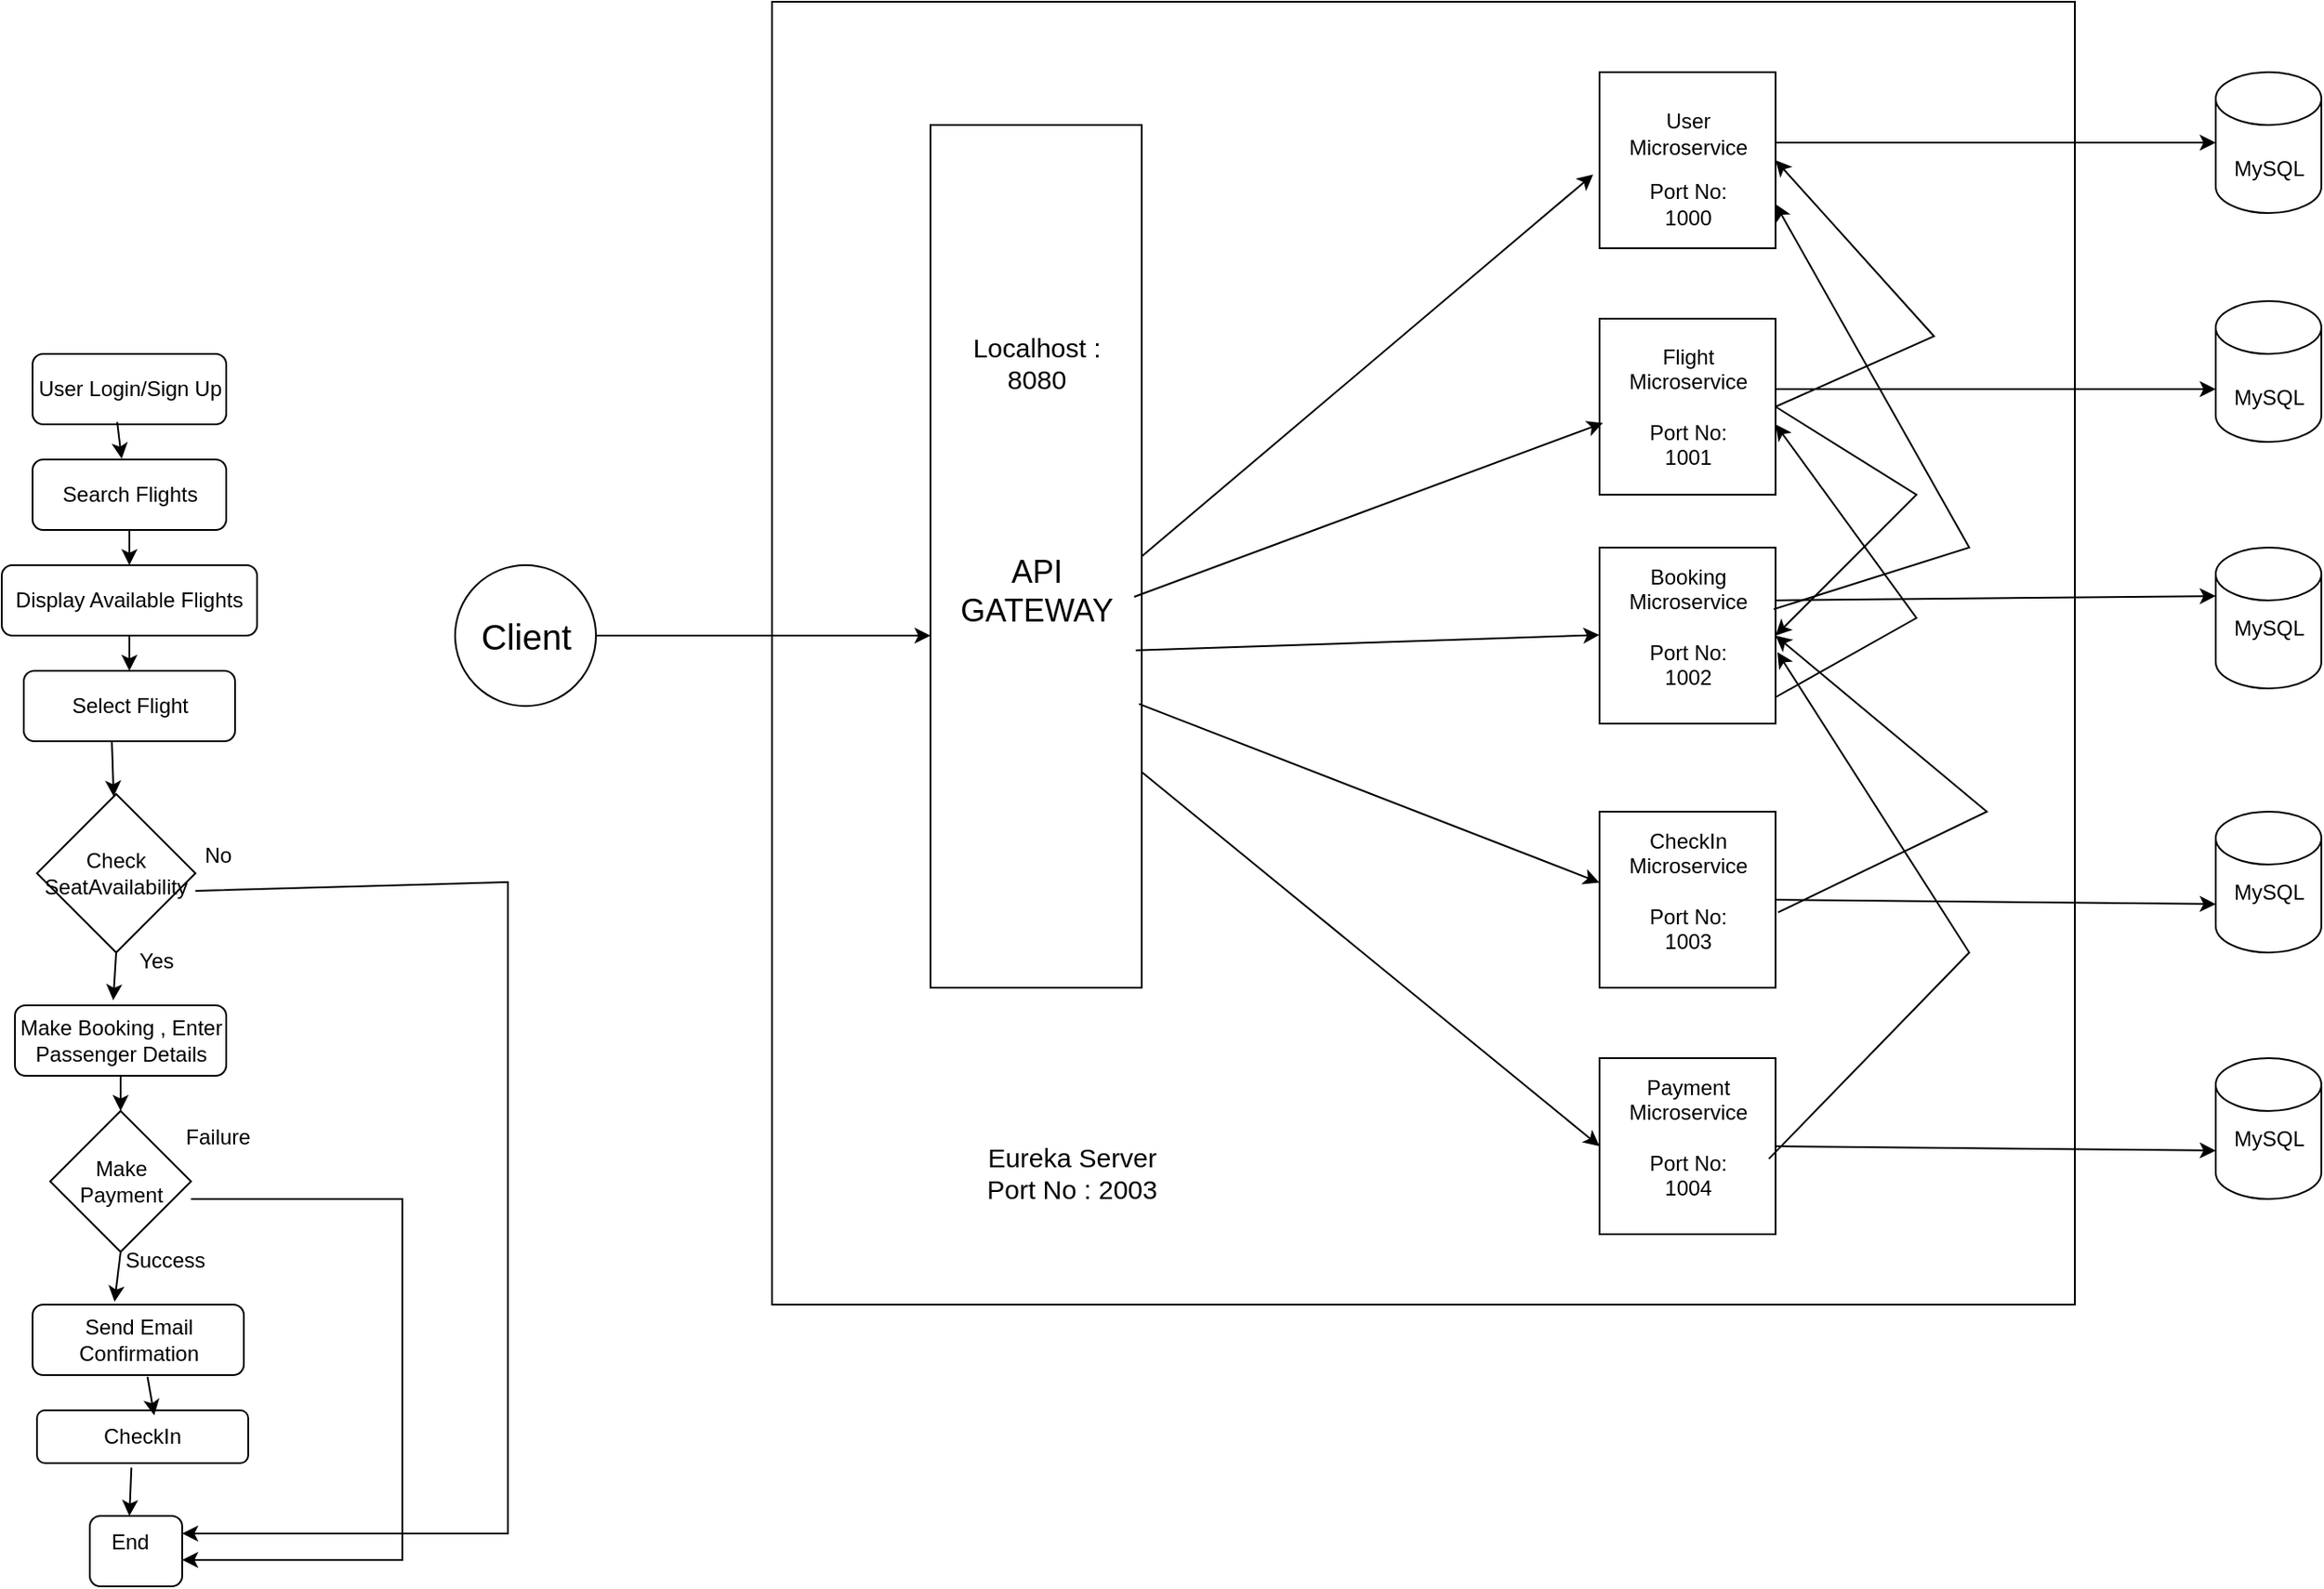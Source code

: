 <mxfile version="27.0.9">
  <diagram name="Page-1" id="wIgtUZmJHa7CB0DvbXGk">
    <mxGraphModel dx="1830" dy="753" grid="1" gridSize="10" guides="1" tooltips="1" connect="1" arrows="1" fold="1" page="1" pageScale="1" pageWidth="827" pageHeight="1169" math="0" shadow="0">
      <root>
        <mxCell id="0" />
        <mxCell id="1" parent="0" />
        <mxCell id="Rg_IubqubE7bZwcEnkzU-1" value="" style="rounded=1;whiteSpace=wrap;html=1;" parent="1" vertex="1">
          <mxGeometry x="370" y="1520" width="52.5" height="40" as="geometry" />
        </mxCell>
        <mxCell id="Rg_IubqubE7bZwcEnkzU-2" value="Search Flights" style="rounded=1;whiteSpace=wrap;html=1;" parent="1" vertex="1">
          <mxGeometry x="337.5" y="920" width="110" height="40" as="geometry" />
        </mxCell>
        <mxCell id="Rg_IubqubE7bZwcEnkzU-3" value="Display Available Flights" style="rounded=1;whiteSpace=wrap;html=1;" parent="1" vertex="1">
          <mxGeometry x="320" y="980" width="145" height="40" as="geometry" />
        </mxCell>
        <mxCell id="Rg_IubqubE7bZwcEnkzU-4" value="User Login/Sign Up" style="rounded=1;whiteSpace=wrap;html=1;" parent="1" vertex="1">
          <mxGeometry x="337.5" y="860" width="110" height="40" as="geometry" />
        </mxCell>
        <mxCell id="Rg_IubqubE7bZwcEnkzU-5" value="Select Flight" style="rounded=1;whiteSpace=wrap;html=1;" parent="1" vertex="1">
          <mxGeometry x="332.5" y="1040" width="120" height="40" as="geometry" />
        </mxCell>
        <mxCell id="Rg_IubqubE7bZwcEnkzU-6" value="Make Booking , Enter Passenger Details" style="rounded=1;whiteSpace=wrap;html=1;" parent="1" vertex="1">
          <mxGeometry x="327.5" y="1230" width="120" height="40" as="geometry" />
        </mxCell>
        <mxCell id="Rg_IubqubE7bZwcEnkzU-7" value="Send Email Confirmation" style="rounded=1;whiteSpace=wrap;html=1;" parent="1" vertex="1">
          <mxGeometry x="337.5" y="1400" width="120" height="40" as="geometry" />
        </mxCell>
        <mxCell id="Rg_IubqubE7bZwcEnkzU-8" value="CheckIn" style="rounded=1;whiteSpace=wrap;html=1;" parent="1" vertex="1">
          <mxGeometry x="340" y="1460" width="120" height="30" as="geometry" />
        </mxCell>
        <mxCell id="Rg_IubqubE7bZwcEnkzU-9" value="Check SeatAvailability" style="rhombus;whiteSpace=wrap;html=1;" parent="1" vertex="1">
          <mxGeometry x="340" y="1110" width="90" height="90" as="geometry" />
        </mxCell>
        <mxCell id="Rg_IubqubE7bZwcEnkzU-10" value="" style="endArrow=classic;html=1;rounded=0;exitX=0.437;exitY=0.967;exitDx=0;exitDy=0;exitPerimeter=0;entryX=0.46;entryY=-0.009;entryDx=0;entryDy=0;entryPerimeter=0;" parent="1" source="Rg_IubqubE7bZwcEnkzU-4" target="Rg_IubqubE7bZwcEnkzU-2" edge="1">
          <mxGeometry width="50" height="50" relative="1" as="geometry">
            <mxPoint x="457.5" y="1050" as="sourcePoint" />
            <mxPoint x="507.5" y="1000" as="targetPoint" />
          </mxGeometry>
        </mxCell>
        <mxCell id="Rg_IubqubE7bZwcEnkzU-11" value="" style="endArrow=classic;html=1;rounded=0;exitX=0.5;exitY=1;exitDx=0;exitDy=0;entryX=0.5;entryY=0;entryDx=0;entryDy=0;" parent="1" source="Rg_IubqubE7bZwcEnkzU-2" target="Rg_IubqubE7bZwcEnkzU-3" edge="1">
          <mxGeometry width="50" height="50" relative="1" as="geometry">
            <mxPoint x="457.5" y="1100" as="sourcePoint" />
            <mxPoint x="507.5" y="1050" as="targetPoint" />
          </mxGeometry>
        </mxCell>
        <mxCell id="Rg_IubqubE7bZwcEnkzU-12" value="" style="endArrow=classic;html=1;rounded=0;exitX=0.5;exitY=1;exitDx=0;exitDy=0;entryX=0.5;entryY=0;entryDx=0;entryDy=0;" parent="1" source="Rg_IubqubE7bZwcEnkzU-3" target="Rg_IubqubE7bZwcEnkzU-5" edge="1">
          <mxGeometry width="50" height="50" relative="1" as="geometry">
            <mxPoint x="457.5" y="1140" as="sourcePoint" />
            <mxPoint x="507.5" y="1090" as="targetPoint" />
          </mxGeometry>
        </mxCell>
        <mxCell id="Rg_IubqubE7bZwcEnkzU-13" value="" style="endArrow=classic;html=1;rounded=0;exitX=0.417;exitY=1;exitDx=0;exitDy=0;exitPerimeter=0;" parent="1" source="Rg_IubqubE7bZwcEnkzU-5" target="Rg_IubqubE7bZwcEnkzU-9" edge="1">
          <mxGeometry width="50" height="50" relative="1" as="geometry">
            <mxPoint x="457.5" y="1260" as="sourcePoint" />
            <mxPoint x="507.5" y="1210" as="targetPoint" />
          </mxGeometry>
        </mxCell>
        <mxCell id="Rg_IubqubE7bZwcEnkzU-14" value="" style="endArrow=classic;html=1;rounded=0;exitX=0.5;exitY=1;exitDx=0;exitDy=0;entryX=0.465;entryY=-0.073;entryDx=0;entryDy=0;entryPerimeter=0;" parent="1" source="Rg_IubqubE7bZwcEnkzU-9" target="Rg_IubqubE7bZwcEnkzU-6" edge="1">
          <mxGeometry width="50" height="50" relative="1" as="geometry">
            <mxPoint x="457.5" y="1360" as="sourcePoint" />
            <mxPoint x="507.5" y="1310" as="targetPoint" />
          </mxGeometry>
        </mxCell>
        <mxCell id="Rg_IubqubE7bZwcEnkzU-15" value="Yes" style="text;html=1;align=center;verticalAlign=middle;whiteSpace=wrap;rounded=0;" parent="1" vertex="1">
          <mxGeometry x="377.5" y="1190" width="60" height="30" as="geometry" />
        </mxCell>
        <mxCell id="Rg_IubqubE7bZwcEnkzU-16" value="&lt;div&gt;Make &lt;br&gt;&lt;/div&gt;&lt;div&gt;Payment&lt;/div&gt;" style="rhombus;whiteSpace=wrap;html=1;" parent="1" vertex="1">
          <mxGeometry x="347.5" y="1290" width="80" height="80" as="geometry" />
        </mxCell>
        <mxCell id="Rg_IubqubE7bZwcEnkzU-17" value="" style="endArrow=classic;html=1;rounded=0;exitX=0.5;exitY=1;exitDx=0;exitDy=0;entryX=0.5;entryY=0;entryDx=0;entryDy=0;" parent="1" source="Rg_IubqubE7bZwcEnkzU-6" target="Rg_IubqubE7bZwcEnkzU-16" edge="1">
          <mxGeometry width="50" height="50" relative="1" as="geometry">
            <mxPoint x="457.5" y="1520" as="sourcePoint" />
            <mxPoint x="507.5" y="1470" as="targetPoint" />
          </mxGeometry>
        </mxCell>
        <mxCell id="Rg_IubqubE7bZwcEnkzU-18" value="Success" style="text;html=1;align=center;verticalAlign=middle;whiteSpace=wrap;rounded=0;" parent="1" vertex="1">
          <mxGeometry x="382.5" y="1360" width="60" height="30" as="geometry" />
        </mxCell>
        <mxCell id="Rg_IubqubE7bZwcEnkzU-19" value="" style="endArrow=classic;html=1;rounded=0;exitX=0.5;exitY=1;exitDx=0;exitDy=0;entryX=0.388;entryY=-0.041;entryDx=0;entryDy=0;entryPerimeter=0;" parent="1" source="Rg_IubqubE7bZwcEnkzU-16" target="Rg_IubqubE7bZwcEnkzU-7" edge="1">
          <mxGeometry width="50" height="50" relative="1" as="geometry">
            <mxPoint x="457.5" y="1620" as="sourcePoint" />
            <mxPoint x="507.5" y="1570" as="targetPoint" />
          </mxGeometry>
        </mxCell>
        <mxCell id="Rg_IubqubE7bZwcEnkzU-20" value="" style="endArrow=classic;html=1;rounded=0;exitX=0.544;exitY=1.023;exitDx=0;exitDy=0;exitPerimeter=0;entryX=0.555;entryY=0.096;entryDx=0;entryDy=0;entryPerimeter=0;" parent="1" source="Rg_IubqubE7bZwcEnkzU-7" target="Rg_IubqubE7bZwcEnkzU-8" edge="1">
          <mxGeometry width="50" height="50" relative="1" as="geometry">
            <mxPoint x="457.5" y="1650.0" as="sourcePoint" />
            <mxPoint x="507.5" y="1600" as="targetPoint" />
          </mxGeometry>
        </mxCell>
        <mxCell id="Rg_IubqubE7bZwcEnkzU-21" value="End" style="text;html=1;align=center;verticalAlign=middle;whiteSpace=wrap;rounded=0;" parent="1" vertex="1">
          <mxGeometry x="362.5" y="1520" width="60" height="30" as="geometry" />
        </mxCell>
        <mxCell id="Rg_IubqubE7bZwcEnkzU-22" value="" style="endArrow=classic;html=1;rounded=0;exitX=0.447;exitY=1.085;exitDx=0;exitDy=0;exitPerimeter=0;entryX=0.5;entryY=0;entryDx=0;entryDy=0;" parent="1" source="Rg_IubqubE7bZwcEnkzU-8" target="Rg_IubqubE7bZwcEnkzU-21" edge="1">
          <mxGeometry width="50" height="50" relative="1" as="geometry">
            <mxPoint x="457.5" y="1740.0" as="sourcePoint" />
            <mxPoint x="507.5" y="1690.0" as="targetPoint" />
          </mxGeometry>
        </mxCell>
        <mxCell id="Rg_IubqubE7bZwcEnkzU-23" value="" style="endArrow=classic;html=1;rounded=0;exitX=1;exitY=0.5;exitDx=0;exitDy=0;entryX=1;entryY=0;entryDx=0;entryDy=0;" parent="1" edge="1">
          <mxGeometry width="50" height="50" relative="1" as="geometry">
            <mxPoint x="430" y="1165" as="sourcePoint" />
            <mxPoint x="422.5" y="1530" as="targetPoint" />
            <Array as="points">
              <mxPoint x="607.5" y="1160" />
              <mxPoint x="607.5" y="1530" />
              <mxPoint x="510" y="1530" />
            </Array>
          </mxGeometry>
        </mxCell>
        <mxCell id="Rg_IubqubE7bZwcEnkzU-24" value="No" style="text;html=1;align=center;verticalAlign=middle;whiteSpace=wrap;rounded=0;" parent="1" vertex="1">
          <mxGeometry x="412.5" y="1130" width="60" height="30" as="geometry" />
        </mxCell>
        <mxCell id="Rg_IubqubE7bZwcEnkzU-25" value="" style="endArrow=classic;html=1;rounded=0;exitX=1;exitY=0.5;exitDx=0;exitDy=0;" parent="1" edge="1">
          <mxGeometry width="50" height="50" relative="1" as="geometry">
            <mxPoint x="427.5" y="1340" as="sourcePoint" />
            <mxPoint x="422.5" y="1545" as="targetPoint" />
            <Array as="points">
              <mxPoint x="547.5" y="1340" />
              <mxPoint x="547.5" y="1545" />
              <mxPoint x="490" y="1545" />
            </Array>
          </mxGeometry>
        </mxCell>
        <mxCell id="Rg_IubqubE7bZwcEnkzU-26" value="Failure" style="text;html=1;align=center;verticalAlign=middle;whiteSpace=wrap;rounded=0;" parent="1" vertex="1">
          <mxGeometry x="412.5" y="1290" width="60" height="30" as="geometry" />
        </mxCell>
        <mxCell id="Rg_IubqubE7bZwcEnkzU-27" value="" style="whiteSpace=wrap;html=1;aspect=fixed;" parent="1" vertex="1">
          <mxGeometry x="757.5" y="660" width="740" height="740" as="geometry" />
        </mxCell>
        <mxCell id="Rg_IubqubE7bZwcEnkzU-28" value="" style="whiteSpace=wrap;html=1;aspect=fixed;" parent="1" vertex="1">
          <mxGeometry x="1227.5" y="700" width="100" height="100" as="geometry" />
        </mxCell>
        <mxCell id="Rg_IubqubE7bZwcEnkzU-29" value="" style="whiteSpace=wrap;html=1;aspect=fixed;" parent="1" vertex="1">
          <mxGeometry x="1227.5" y="840" width="100" height="100" as="geometry" />
        </mxCell>
        <mxCell id="Rg_IubqubE7bZwcEnkzU-30" value="" style="whiteSpace=wrap;html=1;aspect=fixed;" parent="1" vertex="1">
          <mxGeometry x="1227.5" y="970" width="100" height="100" as="geometry" />
        </mxCell>
        <mxCell id="Rg_IubqubE7bZwcEnkzU-31" value="" style="whiteSpace=wrap;html=1;aspect=fixed;" parent="1" vertex="1">
          <mxGeometry x="1227.5" y="1120" width="100" height="100" as="geometry" />
        </mxCell>
        <mxCell id="Rg_IubqubE7bZwcEnkzU-32" value="" style="whiteSpace=wrap;html=1;aspect=fixed;" parent="1" vertex="1">
          <mxGeometry x="1227.5" y="1260" width="100" height="100" as="geometry" />
        </mxCell>
        <mxCell id="Rg_IubqubE7bZwcEnkzU-33" value="&lt;div&gt;User&lt;/div&gt;&lt;div&gt;Microservice&lt;/div&gt;" style="text;html=1;align=center;verticalAlign=middle;whiteSpace=wrap;rounded=0;" parent="1" vertex="1">
          <mxGeometry x="1247.5" y="720" width="60" height="30" as="geometry" />
        </mxCell>
        <mxCell id="Rg_IubqubE7bZwcEnkzU-34" value="Port No: 1000" style="text;html=1;align=center;verticalAlign=middle;whiteSpace=wrap;rounded=0;" parent="1" vertex="1">
          <mxGeometry x="1247.5" y="760" width="60" height="30" as="geometry" />
        </mxCell>
        <mxCell id="Rg_IubqubE7bZwcEnkzU-35" value="&lt;div&gt;Flight&lt;/div&gt;&lt;div&gt;Microservice&lt;/div&gt;&lt;div&gt;&lt;br&gt;&lt;/div&gt;&lt;div&gt;Port No:&lt;/div&gt;&lt;div&gt;1001&lt;/div&gt;" style="text;html=1;align=center;verticalAlign=middle;whiteSpace=wrap;rounded=0;" parent="1" vertex="1">
          <mxGeometry x="1247.5" y="870" width="60" height="40" as="geometry" />
        </mxCell>
        <mxCell id="Rg_IubqubE7bZwcEnkzU-36" value="&lt;div&gt;Booking&lt;/div&gt;&lt;div&gt;Microservice&lt;/div&gt;&lt;div&gt;&lt;br&gt;&lt;/div&gt;&lt;div&gt;Port No:&lt;/div&gt;&lt;div&gt;1002&lt;/div&gt;" style="text;html=1;align=center;verticalAlign=middle;whiteSpace=wrap;rounded=0;" parent="1" vertex="1">
          <mxGeometry x="1247.5" y="1000" width="60" height="30" as="geometry" />
        </mxCell>
        <mxCell id="Rg_IubqubE7bZwcEnkzU-37" value="&lt;div&gt;CheckIn &lt;br&gt;&lt;/div&gt;&lt;div&gt;Microservice&lt;/div&gt;&lt;div&gt;&lt;br&gt;&lt;/div&gt;&lt;div&gt;Port No:&lt;/div&gt;&lt;div&gt;1003&lt;/div&gt;" style="text;html=1;align=center;verticalAlign=middle;whiteSpace=wrap;rounded=0;" parent="1" vertex="1">
          <mxGeometry x="1247.5" y="1150" width="60" height="30" as="geometry" />
        </mxCell>
        <mxCell id="Rg_IubqubE7bZwcEnkzU-38" value="&lt;div&gt;Payment&lt;/div&gt;&lt;div&gt;Microservice&lt;/div&gt;&lt;div&gt;&lt;br&gt;&lt;/div&gt;&lt;div&gt;Port No:&lt;/div&gt;&lt;div&gt;1004&lt;/div&gt;" style="text;html=1;align=center;verticalAlign=middle;whiteSpace=wrap;rounded=0;" parent="1" vertex="1">
          <mxGeometry x="1247.5" y="1290" width="60" height="30" as="geometry" />
        </mxCell>
        <mxCell id="Rg_IubqubE7bZwcEnkzU-39" value="" style="endArrow=classic;html=1;rounded=0;exitX=1;exitY=0.5;exitDx=0;exitDy=0;entryX=1;entryY=0.5;entryDx=0;entryDy=0;" parent="1" source="Rg_IubqubE7bZwcEnkzU-29" target="Rg_IubqubE7bZwcEnkzU-28" edge="1">
          <mxGeometry width="50" height="50" relative="1" as="geometry">
            <mxPoint x="1097.5" y="1030" as="sourcePoint" />
            <mxPoint x="1147.5" y="980" as="targetPoint" />
            <Array as="points">
              <mxPoint x="1417.5" y="850" />
            </Array>
          </mxGeometry>
        </mxCell>
        <mxCell id="Rg_IubqubE7bZwcEnkzU-40" value="" style="endArrow=classic;html=1;rounded=0;exitX=0.962;exitY=0.572;exitDx=0;exitDy=0;exitPerimeter=0;entryX=1.01;entryY=0.594;entryDx=0;entryDy=0;entryPerimeter=0;" parent="1" source="Rg_IubqubE7bZwcEnkzU-32" target="Rg_IubqubE7bZwcEnkzU-30" edge="1">
          <mxGeometry width="50" height="50" relative="1" as="geometry">
            <mxPoint x="1097.5" y="1050" as="sourcePoint" />
            <mxPoint x="1147.5" y="1000" as="targetPoint" />
            <Array as="points">
              <mxPoint x="1437.5" y="1200" />
            </Array>
          </mxGeometry>
        </mxCell>
        <mxCell id="Rg_IubqubE7bZwcEnkzU-41" value="" style="endArrow=classic;html=1;rounded=0;entryX=1;entryY=0.5;entryDx=0;entryDy=0;exitX=1;exitY=0.5;exitDx=0;exitDy=0;" parent="1" source="Rg_IubqubE7bZwcEnkzU-29" target="Rg_IubqubE7bZwcEnkzU-30" edge="1">
          <mxGeometry width="50" height="50" relative="1" as="geometry">
            <mxPoint x="1097.5" y="1050" as="sourcePoint" />
            <mxPoint x="1147.5" y="1000" as="targetPoint" />
            <Array as="points">
              <mxPoint x="1407.5" y="940" />
            </Array>
          </mxGeometry>
        </mxCell>
        <mxCell id="Rg_IubqubE7bZwcEnkzU-42" value="" style="endArrow=classic;html=1;rounded=0;exitX=1;exitY=0.85;exitDx=0;exitDy=0;exitPerimeter=0;" parent="1" source="Rg_IubqubE7bZwcEnkzU-30" edge="1">
          <mxGeometry width="50" height="50" relative="1" as="geometry">
            <mxPoint x="1127.5" y="1050" as="sourcePoint" />
            <mxPoint x="1327.5" y="900" as="targetPoint" />
            <Array as="points">
              <mxPoint x="1407.5" y="1010" />
            </Array>
          </mxGeometry>
        </mxCell>
        <mxCell id="Rg_IubqubE7bZwcEnkzU-43" value="" style="endArrow=classic;html=1;rounded=0;exitX=0.99;exitY=0.35;exitDx=0;exitDy=0;exitPerimeter=0;entryX=1;entryY=0.75;entryDx=0;entryDy=0;" parent="1" source="Rg_IubqubE7bZwcEnkzU-30" target="Rg_IubqubE7bZwcEnkzU-28" edge="1">
          <mxGeometry width="50" height="50" relative="1" as="geometry">
            <mxPoint x="1127.5" y="940" as="sourcePoint" />
            <mxPoint x="1177.5" y="890" as="targetPoint" />
            <Array as="points">
              <mxPoint x="1437.5" y="970" />
            </Array>
          </mxGeometry>
        </mxCell>
        <mxCell id="Rg_IubqubE7bZwcEnkzU-44" value="" style="endArrow=classic;html=1;rounded=0;exitX=1.014;exitY=0.572;exitDx=0;exitDy=0;exitPerimeter=0;entryX=1;entryY=0.5;entryDx=0;entryDy=0;" parent="1" source="Rg_IubqubE7bZwcEnkzU-31" target="Rg_IubqubE7bZwcEnkzU-30" edge="1">
          <mxGeometry width="50" height="50" relative="1" as="geometry">
            <mxPoint x="1127.5" y="1080" as="sourcePoint" />
            <mxPoint x="1177.5" y="1030" as="targetPoint" />
            <Array as="points">
              <mxPoint x="1447.5" y="1120" />
            </Array>
          </mxGeometry>
        </mxCell>
        <mxCell id="Rg_IubqubE7bZwcEnkzU-45" value="" style="rounded=0;whiteSpace=wrap;html=1;direction=south;" parent="1" vertex="1">
          <mxGeometry x="847.5" y="730" width="120" height="490" as="geometry" />
        </mxCell>
        <mxCell id="Rg_IubqubE7bZwcEnkzU-46" value="&lt;div&gt;&lt;font style=&quot;font-size: 18px;&quot;&gt;API&lt;/font&gt;&lt;/div&gt;&lt;div&gt;&lt;font style=&quot;font-size: 18px;&quot;&gt;GATEWAY&lt;/font&gt;&lt;/div&gt;" style="text;html=1;align=center;verticalAlign=middle;whiteSpace=wrap;rounded=0;" parent="1" vertex="1">
          <mxGeometry x="877.5" y="980" width="60" height="30" as="geometry" />
        </mxCell>
        <mxCell id="Rg_IubqubE7bZwcEnkzU-47" value="&lt;font style=&quot;font-size: 15px;&quot;&gt;Localhost :&lt;br&gt;8080&lt;/font&gt;" style="text;html=1;align=center;verticalAlign=middle;whiteSpace=wrap;rounded=0;" parent="1" vertex="1">
          <mxGeometry x="867.5" y="850" width="80" height="30" as="geometry" />
        </mxCell>
        <mxCell id="Rg_IubqubE7bZwcEnkzU-49" value="&lt;font style=&quot;font-size: 15px;&quot;&gt;Eureka Server Port No : 2003&lt;/font&gt;" style="text;html=1;align=center;verticalAlign=middle;whiteSpace=wrap;rounded=0;" parent="1" vertex="1">
          <mxGeometry x="867.5" y="1310" width="120" height="30" as="geometry" />
        </mxCell>
        <mxCell id="Rg_IubqubE7bZwcEnkzU-50" value="" style="endArrow=classic;html=1;rounded=0;exitX=0.5;exitY=0;exitDx=0;exitDy=0;entryX=-0.036;entryY=0.581;entryDx=0;entryDy=0;entryPerimeter=0;" parent="1" source="Rg_IubqubE7bZwcEnkzU-45" target="Rg_IubqubE7bZwcEnkzU-28" edge="1">
          <mxGeometry width="50" height="50" relative="1" as="geometry">
            <mxPoint x="1057.5" y="990" as="sourcePoint" />
            <mxPoint x="1107.5" y="940" as="targetPoint" />
          </mxGeometry>
        </mxCell>
        <mxCell id="Rg_IubqubE7bZwcEnkzU-51" value="" style="endArrow=classic;html=1;rounded=0;exitX=0.547;exitY=0.036;exitDx=0;exitDy=0;exitPerimeter=0;entryX=0.02;entryY=0.592;entryDx=0;entryDy=0;entryPerimeter=0;" parent="1" source="Rg_IubqubE7bZwcEnkzU-45" target="Rg_IubqubE7bZwcEnkzU-29" edge="1">
          <mxGeometry width="50" height="50" relative="1" as="geometry">
            <mxPoint x="1057.5" y="990" as="sourcePoint" />
            <mxPoint x="1107.5" y="940" as="targetPoint" />
          </mxGeometry>
        </mxCell>
        <mxCell id="Rg_IubqubE7bZwcEnkzU-52" value="" style="endArrow=classic;html=1;rounded=0;exitX=0.609;exitY=0.028;exitDx=0;exitDy=0;exitPerimeter=0;entryX=0.635;entryY=0.486;entryDx=0;entryDy=0;entryPerimeter=0;" parent="1" source="Rg_IubqubE7bZwcEnkzU-45" target="Rg_IubqubE7bZwcEnkzU-27" edge="1">
          <mxGeometry width="50" height="50" relative="1" as="geometry">
            <mxPoint x="1057.5" y="990" as="sourcePoint" />
            <mxPoint x="1107.5" y="940" as="targetPoint" />
          </mxGeometry>
        </mxCell>
        <mxCell id="Rg_IubqubE7bZwcEnkzU-53" value="" style="endArrow=classic;html=1;rounded=0;exitX=0.671;exitY=0.013;exitDx=0;exitDy=0;exitPerimeter=0;entryX=0.635;entryY=0.676;entryDx=0;entryDy=0;entryPerimeter=0;" parent="1" source="Rg_IubqubE7bZwcEnkzU-45" target="Rg_IubqubE7bZwcEnkzU-27" edge="1">
          <mxGeometry width="50" height="50" relative="1" as="geometry">
            <mxPoint x="1057.5" y="1060" as="sourcePoint" />
            <mxPoint x="1107.5" y="1010" as="targetPoint" />
          </mxGeometry>
        </mxCell>
        <mxCell id="Rg_IubqubE7bZwcEnkzU-54" value="" style="endArrow=classic;html=1;rounded=0;exitX=0.75;exitY=0;exitDx=0;exitDy=0;entryX=0;entryY=0.5;entryDx=0;entryDy=0;" parent="1" source="Rg_IubqubE7bZwcEnkzU-45" target="Rg_IubqubE7bZwcEnkzU-32" edge="1">
          <mxGeometry width="50" height="50" relative="1" as="geometry">
            <mxPoint x="1057.5" y="1060" as="sourcePoint" />
            <mxPoint x="1107.5" y="1010" as="targetPoint" />
          </mxGeometry>
        </mxCell>
        <mxCell id="Rg_IubqubE7bZwcEnkzU-55" value="&lt;font style=&quot;font-size: 20px;&quot;&gt;Client&lt;/font&gt;" style="ellipse;whiteSpace=wrap;html=1;aspect=fixed;" parent="1" vertex="1">
          <mxGeometry x="577.5" y="980" width="80" height="80" as="geometry" />
        </mxCell>
        <mxCell id="Rg_IubqubE7bZwcEnkzU-56" value="" style="endArrow=classic;html=1;rounded=0;exitX=1;exitY=0.5;exitDx=0;exitDy=0;" parent="1" source="Rg_IubqubE7bZwcEnkzU-55" edge="1">
          <mxGeometry width="50" height="50" relative="1" as="geometry">
            <mxPoint x="947.5" y="1070" as="sourcePoint" />
            <mxPoint x="847.5" y="1020" as="targetPoint" />
          </mxGeometry>
        </mxCell>
        <mxCell id="Rg_IubqubE7bZwcEnkzU-57" value="" style="shape=cylinder3;whiteSpace=wrap;html=1;boundedLbl=1;backgroundOutline=1;size=15;" parent="1" vertex="1">
          <mxGeometry x="1577.5" y="700" width="60" height="80" as="geometry" />
        </mxCell>
        <mxCell id="Rg_IubqubE7bZwcEnkzU-58" value="" style="shape=cylinder3;whiteSpace=wrap;html=1;boundedLbl=1;backgroundOutline=1;size=15;" parent="1" vertex="1">
          <mxGeometry x="1577.5" y="830" width="60" height="80" as="geometry" />
        </mxCell>
        <mxCell id="Rg_IubqubE7bZwcEnkzU-59" value="&#xa;MySQL&#xa;&#xa;" style="shape=cylinder3;whiteSpace=wrap;html=1;boundedLbl=1;backgroundOutline=1;size=15;" parent="1" vertex="1">
          <mxGeometry x="1577.5" y="970" width="60" height="80" as="geometry" />
        </mxCell>
        <mxCell id="Rg_IubqubE7bZwcEnkzU-60" value="&#xa;MySQL&#xa;&#xa;" style="shape=cylinder3;whiteSpace=wrap;html=1;boundedLbl=1;backgroundOutline=1;size=15;" parent="1" vertex="1">
          <mxGeometry x="1577.5" y="1120" width="60" height="80" as="geometry" />
        </mxCell>
        <mxCell id="Rg_IubqubE7bZwcEnkzU-61" value="&#xa;MySQL&#xa;&#xa;" style="shape=cylinder3;whiteSpace=wrap;html=1;boundedLbl=1;backgroundOutline=1;size=15;" parent="1" vertex="1">
          <mxGeometry x="1577.5" y="1260" width="60" height="80" as="geometry" />
        </mxCell>
        <mxCell id="Rg_IubqubE7bZwcEnkzU-62" value="" style="endArrow=classic;html=1;rounded=0;exitX=1;exitY=0.4;exitDx=0;exitDy=0;exitPerimeter=0;entryX=0;entryY=0.5;entryDx=0;entryDy=0;entryPerimeter=0;" parent="1" source="Rg_IubqubE7bZwcEnkzU-28" target="Rg_IubqubE7bZwcEnkzU-57" edge="1">
          <mxGeometry width="50" height="50" relative="1" as="geometry">
            <mxPoint x="1407.5" y="980" as="sourcePoint" />
            <mxPoint x="1457.5" y="930" as="targetPoint" />
          </mxGeometry>
        </mxCell>
        <mxCell id="Rg_IubqubE7bZwcEnkzU-63" value="" style="endArrow=classic;html=1;rounded=0;exitX=1;exitY=0.4;exitDx=0;exitDy=0;exitPerimeter=0;" parent="1" source="Rg_IubqubE7bZwcEnkzU-29" edge="1">
          <mxGeometry width="50" height="50" relative="1" as="geometry">
            <mxPoint x="1407.5" y="980" as="sourcePoint" />
            <mxPoint x="1577.5" y="880" as="targetPoint" />
          </mxGeometry>
        </mxCell>
        <mxCell id="Rg_IubqubE7bZwcEnkzU-64" value="" style="endArrow=classic;html=1;rounded=0;entryX=0;entryY=0;entryDx=0;entryDy=27.5;entryPerimeter=0;" parent="1" target="Rg_IubqubE7bZwcEnkzU-59" edge="1">
          <mxGeometry width="50" height="50" relative="1" as="geometry">
            <mxPoint x="1327.5" y="1000" as="sourcePoint" />
            <mxPoint x="1457.5" y="940" as="targetPoint" />
          </mxGeometry>
        </mxCell>
        <mxCell id="Rg_IubqubE7bZwcEnkzU-65" value="" style="endArrow=classic;html=1;rounded=0;exitX=1;exitY=0.5;exitDx=0;exitDy=0;entryX=0;entryY=0;entryDx=0;entryDy=52.5;entryPerimeter=0;" parent="1" source="Rg_IubqubE7bZwcEnkzU-31" target="Rg_IubqubE7bZwcEnkzU-60" edge="1">
          <mxGeometry width="50" height="50" relative="1" as="geometry">
            <mxPoint x="1407.5" y="1150" as="sourcePoint" />
            <mxPoint x="1457.5" y="1100" as="targetPoint" />
          </mxGeometry>
        </mxCell>
        <mxCell id="Rg_IubqubE7bZwcEnkzU-66" value="" style="endArrow=classic;html=1;rounded=0;exitX=1;exitY=0.5;exitDx=0;exitDy=0;entryX=0;entryY=0;entryDx=0;entryDy=52.5;entryPerimeter=0;" parent="1" source="Rg_IubqubE7bZwcEnkzU-32" target="Rg_IubqubE7bZwcEnkzU-61" edge="1">
          <mxGeometry width="50" height="50" relative="1" as="geometry">
            <mxPoint x="1407.5" y="1100" as="sourcePoint" />
            <mxPoint x="1457.5" y="1050" as="targetPoint" />
          </mxGeometry>
        </mxCell>
        <mxCell id="Rg_IubqubE7bZwcEnkzU-67" value="MySQL" style="text;html=1;align=center;verticalAlign=middle;whiteSpace=wrap;rounded=0;" parent="1" vertex="1">
          <mxGeometry x="1577.5" y="740" width="60" height="30" as="geometry" />
        </mxCell>
        <mxCell id="Rg_IubqubE7bZwcEnkzU-68" value="MySQL" style="text;html=1;align=center;verticalAlign=middle;whiteSpace=wrap;rounded=0;" parent="1" vertex="1">
          <mxGeometry x="1577.5" y="870" width="60" height="30" as="geometry" />
        </mxCell>
      </root>
    </mxGraphModel>
  </diagram>
</mxfile>
